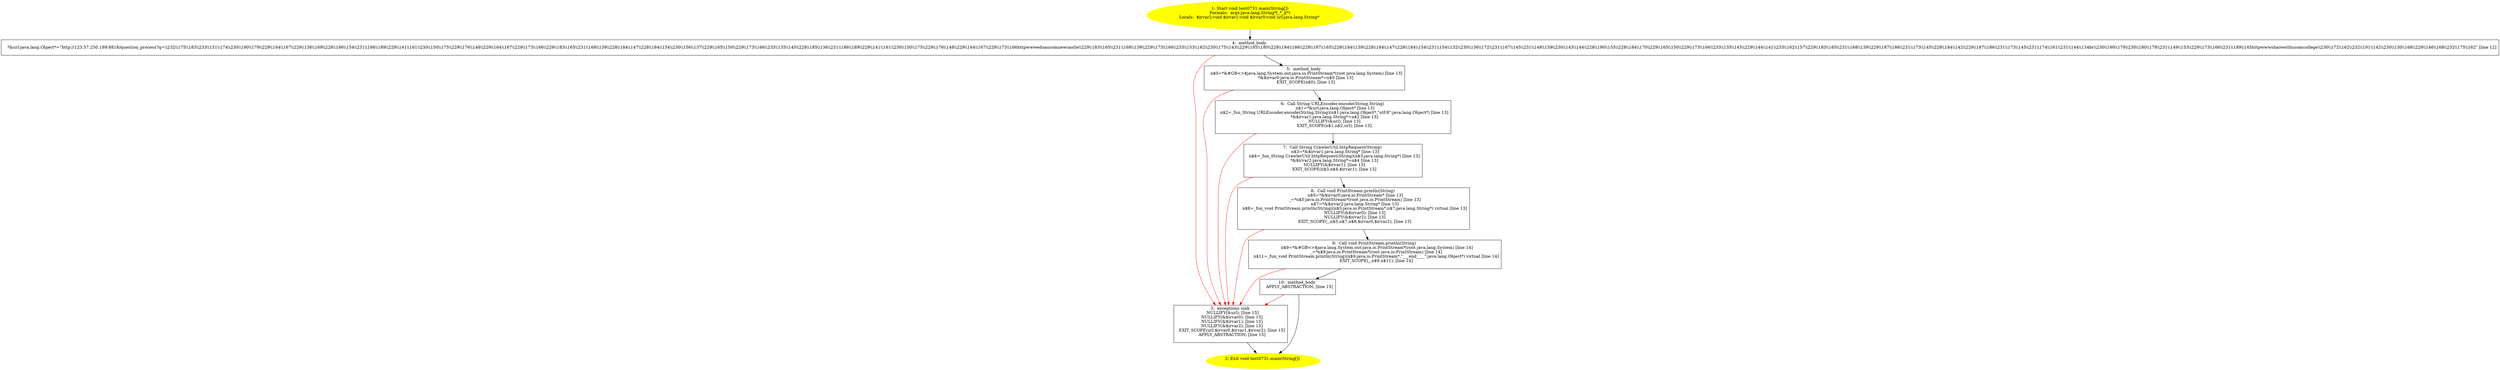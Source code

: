 /* @generated */
digraph cfg {
"com.dulishuo.test.test0731.main(java.lang.String[]):void.efd8488aa3ea087e192e3c6184b73dd0_1" [label="1: Start void test0731.main(String[])\nFormals:  args:java.lang.String*[_*_](*)\nLocals:  $irvar2:void $irvar1:void $irvar0:void url:java.lang.String* \n  " color=yellow style=filled]
	

	 "com.dulishuo.test.test0731.main(java.lang.String[]):void.efd8488aa3ea087e192e3c6184b73dd0_1" -> "com.dulishuo.test.test0731.main(java.lang.String[]):void.efd8488aa3ea087e192e3c6184b73dd0_4" ;
"com.dulishuo.test.test0731.main(java.lang.String[]):void.efd8488aa3ea087e192e3c6184b73dd0_2" [label="2: Exit void test0731.main(String[]) \n  " color=yellow style=filled]
	

"com.dulishuo.test.test0731.main(java.lang.String[]):void.efd8488aa3ea087e192e3c6184b73dd0_3" [label="3:  exceptions sink \n   NULLIFY(&url); [line 15]\n  NULLIFY(&$irvar0); [line 15]\n  NULLIFY(&$irvar1); [line 15]\n  NULLIFY(&$irvar2); [line 15]\n  EXIT_SCOPE(url,$irvar0,$irvar1,$irvar2); [line 15]\n  APPLY_ABSTRACTION; [line 15]\n " shape="box"]
	

	 "com.dulishuo.test.test0731.main(java.lang.String[]):void.efd8488aa3ea087e192e3c6184b73dd0_3" -> "com.dulishuo.test.test0731.main(java.lang.String[]):void.efd8488aa3ea087e192e3c6184b73dd0_2" ;
"com.dulishuo.test.test0731.main(java.lang.String[]):void.efd8488aa3ea087e192e3c6184b73dd0_4" [label="4:  method_body \n   *&url:java.lang.Object*=\"http://123.57.250.189:8818/question_process?q=\\\\232\\\\175\\\\183\\\\233\\\\151\\\\174\\\\230\\\\190\\\\179\\\\229\\\\164\\\\167\\\\229\\\\136\\\\169\\\\228\\\\186\\\\154\\\\231\\\\186\\\\189\\\\229\\\\141\\\\161\\\\230\\\\150\\\\175\\\\229\\\\176\\\\148\\\\229\\\\164\\\\167\\\\229\\\\173\\\\166\\\\229\\\\183\\\\165\\\\231\\\\168\\\\139\\\\228\\\\184\\\\147\\\\228\\\\184\\\\154\\\\230\\\\156\\\\137\\\\229\\\\165\\\\150\\\\229\\\\173\\\\166\\\\233\\\\135\\\\145\\\\228\\\\185\\\\136\\\\231\\\\186\\\\189\\\\229\\\\141\\\\161\\\\230\\\\150\\\\175\\\\229\\\\176\\\\148\\\\229\\\\164\\\\167\\\\229\\\\173\\\\166httpwwweduaucomnewcastle\\\\229\\\\183\\\\165\\\\231\\\\168\\\\139\\\\229\\\\173\\\\166\\\\233\\\\153\\\\162\\\\230\\\\175\\\\143\\\\229\\\\185\\\\180\\\\228\\\\184\\\\186\\\\228\\\\187\\\\165\\\\228\\\\184\\\\139\\\\228\\\\184\\\\147\\\\228\\\\184\\\\154\\\\231\\\\154\\\\132\\\\230\\\\156\\\\172\\\\231\\\\167\\\\145\\\\231\\\\148\\\\159\\\\230\\\\143\\\\144\\\\228\\\\190\\\\155\\\\228\\\\184\\\\170\\\\229\\\\165\\\\150\\\\229\\\\173\\\\166\\\\233\\\\135\\\\145\\\\229\\\\144\\\\141\\\\233\\\\162\\\\157\\\\229\\\\183\\\\165\\\\231\\\\168\\\\139\\\\229\\\\187\\\\186\\\\231\\\\173\\\\145\\\\228\\\\184\\\\142\\\\229\\\\187\\\\186\\\\231\\\\173\\\\145\\\\231\\\\174\\\\161\\\\231\\\\144\\\\134br\\\\230\\\\190\\\\179\\\\230\\\\180\\\\178\\\\231\\\\149\\\\153\\\\229\\\\173\\\\166\\\\231\\\\189\\\\145httpwwwsharewithucomcollege\\\\230\\\\172\\\\162\\\\232\\\\191\\\\142\\\\230\\\\130\\\\168\\\\229\\\\146\\\\168\\\\232\\\\175\\\\162\" [line 12]\n " shape="box"]
	

	 "com.dulishuo.test.test0731.main(java.lang.String[]):void.efd8488aa3ea087e192e3c6184b73dd0_4" -> "com.dulishuo.test.test0731.main(java.lang.String[]):void.efd8488aa3ea087e192e3c6184b73dd0_5" ;
	 "com.dulishuo.test.test0731.main(java.lang.String[]):void.efd8488aa3ea087e192e3c6184b73dd0_4" -> "com.dulishuo.test.test0731.main(java.lang.String[]):void.efd8488aa3ea087e192e3c6184b73dd0_3" [color="red" ];
"com.dulishuo.test.test0731.main(java.lang.String[]):void.efd8488aa3ea087e192e3c6184b73dd0_5" [label="5:  method_body \n   n$0=*&#GB<>$java.lang.System.out:java.io.PrintStream*(root java.lang.System) [line 13]\n  *&$irvar0:java.io.PrintStream*=n$0 [line 13]\n  EXIT_SCOPE(n$0); [line 13]\n " shape="box"]
	

	 "com.dulishuo.test.test0731.main(java.lang.String[]):void.efd8488aa3ea087e192e3c6184b73dd0_5" -> "com.dulishuo.test.test0731.main(java.lang.String[]):void.efd8488aa3ea087e192e3c6184b73dd0_6" ;
	 "com.dulishuo.test.test0731.main(java.lang.String[]):void.efd8488aa3ea087e192e3c6184b73dd0_5" -> "com.dulishuo.test.test0731.main(java.lang.String[]):void.efd8488aa3ea087e192e3c6184b73dd0_3" [color="red" ];
"com.dulishuo.test.test0731.main(java.lang.String[]):void.efd8488aa3ea087e192e3c6184b73dd0_6" [label="6:  Call String URLEncoder.encode(String,String) \n   n$1=*&url:java.lang.Object* [line 13]\n  n$2=_fun_String URLEncoder.encode(String,String)(n$1:java.lang.Object*,\"utf-8\":java.lang.Object*) [line 13]\n  *&$irvar1:java.lang.String*=n$2 [line 13]\n  NULLIFY(&url); [line 13]\n  EXIT_SCOPE(n$1,n$2,url); [line 13]\n " shape="box"]
	

	 "com.dulishuo.test.test0731.main(java.lang.String[]):void.efd8488aa3ea087e192e3c6184b73dd0_6" -> "com.dulishuo.test.test0731.main(java.lang.String[]):void.efd8488aa3ea087e192e3c6184b73dd0_7" ;
	 "com.dulishuo.test.test0731.main(java.lang.String[]):void.efd8488aa3ea087e192e3c6184b73dd0_6" -> "com.dulishuo.test.test0731.main(java.lang.String[]):void.efd8488aa3ea087e192e3c6184b73dd0_3" [color="red" ];
"com.dulishuo.test.test0731.main(java.lang.String[]):void.efd8488aa3ea087e192e3c6184b73dd0_7" [label="7:  Call String CrawlerUtil.httpRequest(String) \n   n$3=*&$irvar1:java.lang.String* [line 13]\n  n$4=_fun_String CrawlerUtil.httpRequest(String)(n$3:java.lang.String*) [line 13]\n  *&$irvar2:java.lang.String*=n$4 [line 13]\n  NULLIFY(&$irvar1); [line 13]\n  EXIT_SCOPE(n$3,n$4,$irvar1); [line 13]\n " shape="box"]
	

	 "com.dulishuo.test.test0731.main(java.lang.String[]):void.efd8488aa3ea087e192e3c6184b73dd0_7" -> "com.dulishuo.test.test0731.main(java.lang.String[]):void.efd8488aa3ea087e192e3c6184b73dd0_8" ;
	 "com.dulishuo.test.test0731.main(java.lang.String[]):void.efd8488aa3ea087e192e3c6184b73dd0_7" -> "com.dulishuo.test.test0731.main(java.lang.String[]):void.efd8488aa3ea087e192e3c6184b73dd0_3" [color="red" ];
"com.dulishuo.test.test0731.main(java.lang.String[]):void.efd8488aa3ea087e192e3c6184b73dd0_8" [label="8:  Call void PrintStream.println(String) \n   n$5=*&$irvar0:java.io.PrintStream* [line 13]\n  _=*n$5:java.io.PrintStream*(root java.io.PrintStream) [line 13]\n  n$7=*&$irvar2:java.lang.String* [line 13]\n  n$8=_fun_void PrintStream.println(String)(n$5:java.io.PrintStream*,n$7:java.lang.String*) virtual [line 13]\n  NULLIFY(&$irvar0); [line 13]\n  NULLIFY(&$irvar2); [line 13]\n  EXIT_SCOPE(_,n$5,n$7,n$8,$irvar0,$irvar2); [line 13]\n " shape="box"]
	

	 "com.dulishuo.test.test0731.main(java.lang.String[]):void.efd8488aa3ea087e192e3c6184b73dd0_8" -> "com.dulishuo.test.test0731.main(java.lang.String[]):void.efd8488aa3ea087e192e3c6184b73dd0_9" ;
	 "com.dulishuo.test.test0731.main(java.lang.String[]):void.efd8488aa3ea087e192e3c6184b73dd0_8" -> "com.dulishuo.test.test0731.main(java.lang.String[]):void.efd8488aa3ea087e192e3c6184b73dd0_3" [color="red" ];
"com.dulishuo.test.test0731.main(java.lang.String[]):void.efd8488aa3ea087e192e3c6184b73dd0_9" [label="9:  Call void PrintStream.println(String) \n   n$9=*&#GB<>$java.lang.System.out:java.io.PrintStream*(root java.lang.System) [line 14]\n  _=*n$9:java.io.PrintStream*(root java.io.PrintStream) [line 14]\n  n$11=_fun_void PrintStream.println(String)(n$9:java.io.PrintStream*,\"___end____\":java.lang.Object*) virtual [line 14]\n  EXIT_SCOPE(_,n$9,n$11); [line 14]\n " shape="box"]
	

	 "com.dulishuo.test.test0731.main(java.lang.String[]):void.efd8488aa3ea087e192e3c6184b73dd0_9" -> "com.dulishuo.test.test0731.main(java.lang.String[]):void.efd8488aa3ea087e192e3c6184b73dd0_10" ;
	 "com.dulishuo.test.test0731.main(java.lang.String[]):void.efd8488aa3ea087e192e3c6184b73dd0_9" -> "com.dulishuo.test.test0731.main(java.lang.String[]):void.efd8488aa3ea087e192e3c6184b73dd0_3" [color="red" ];
"com.dulishuo.test.test0731.main(java.lang.String[]):void.efd8488aa3ea087e192e3c6184b73dd0_10" [label="10:  method_body \n   APPLY_ABSTRACTION; [line 15]\n " shape="box"]
	

	 "com.dulishuo.test.test0731.main(java.lang.String[]):void.efd8488aa3ea087e192e3c6184b73dd0_10" -> "com.dulishuo.test.test0731.main(java.lang.String[]):void.efd8488aa3ea087e192e3c6184b73dd0_2" ;
	 "com.dulishuo.test.test0731.main(java.lang.String[]):void.efd8488aa3ea087e192e3c6184b73dd0_10" -> "com.dulishuo.test.test0731.main(java.lang.String[]):void.efd8488aa3ea087e192e3c6184b73dd0_3" [color="red" ];
}
